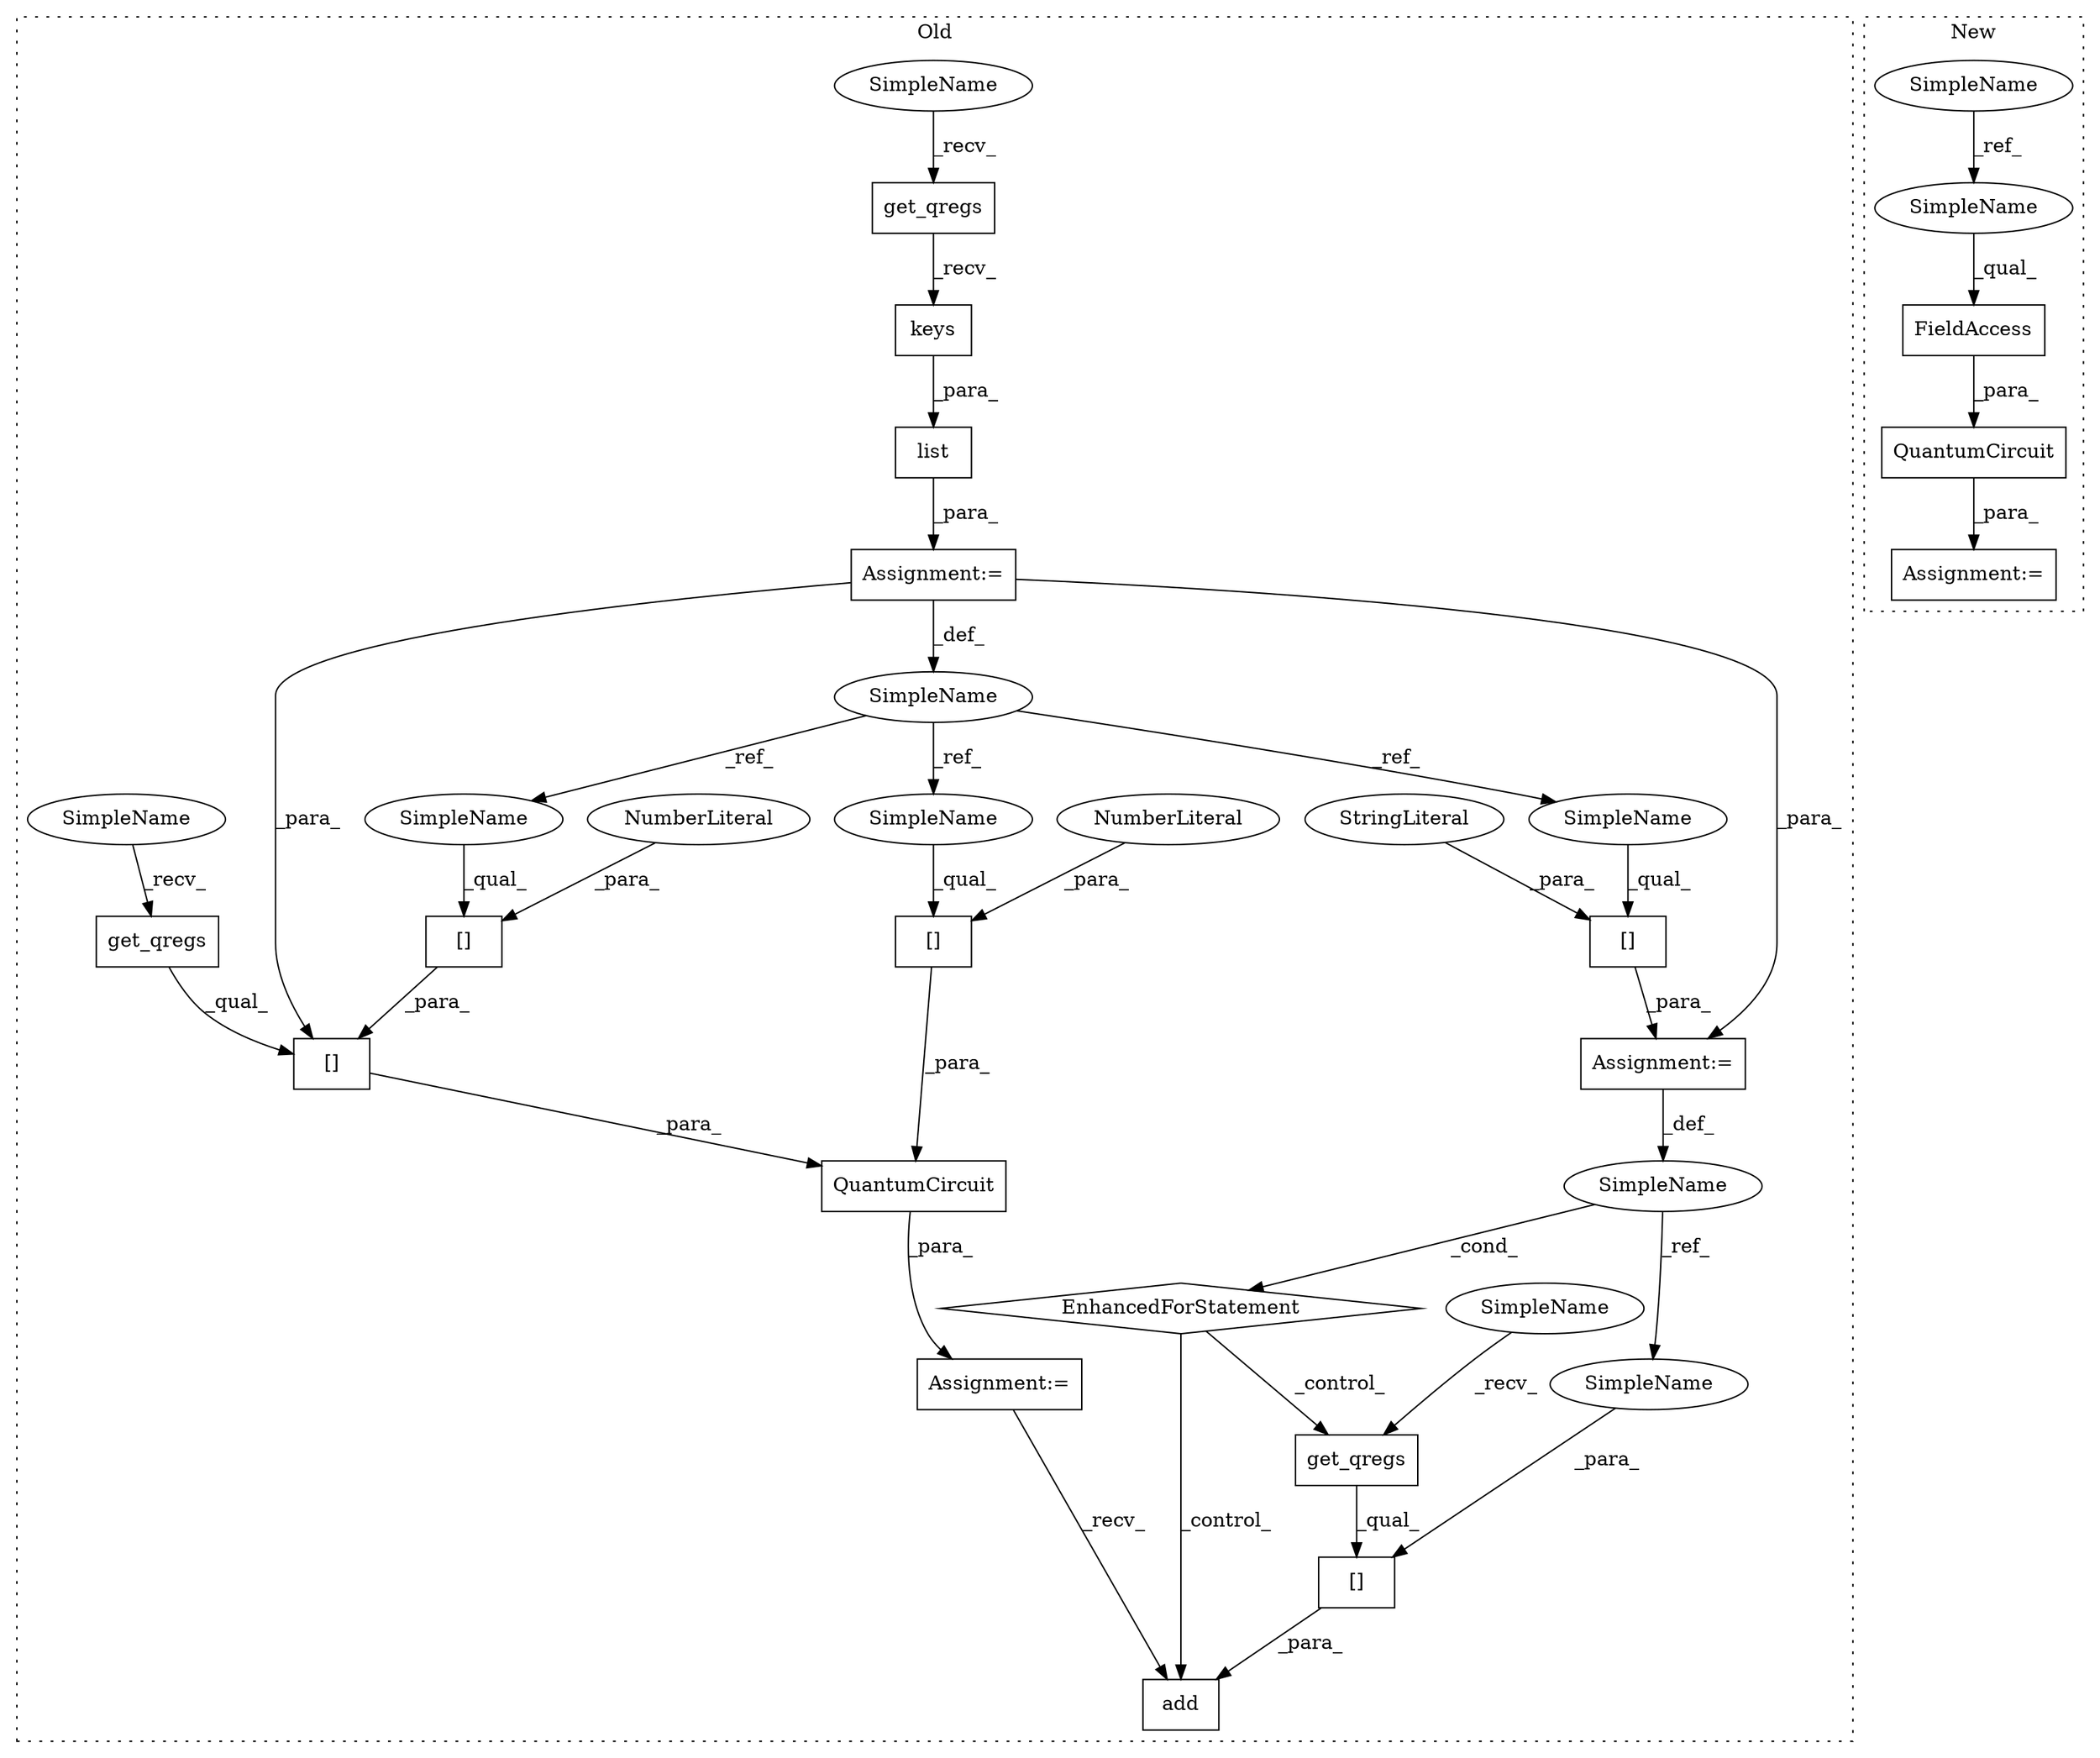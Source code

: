 digraph G {
subgraph cluster0 {
1 [label="list" a="32" s="2003,2029" l="5,1" shape="box"];
3 [label="Assignment:=" a="7" s="2056" l="1" shape="box"];
5 [label="add" a="32" s="2246,2270" l="4,1" shape="box"];
6 [label="[]" a="2" s="2250,2269" l="15,1" shape="box"];
7 [label="EnhancedForStatement" a="70" s="2122,2215" l="53,2" shape="diamond"];
8 [label="[]" a="2" s="2102,2114" l="11,1" shape="box"];
9 [label="NumberLiteral" a="34" s="2113" l="1" shape="ellipse"];
10 [label="[]" a="2" s="2087,2099" l="11,1" shape="box"];
11 [label="NumberLiteral" a="34" s="2098" l="1" shape="ellipse"];
12 [label="[]" a="2" s="2186,2214" l="11,1" shape="box"];
13 [label="keys" a="32" s="2023" l="6" shape="box"];
14 [label="[]" a="2" s="2072,2100" l="15,1" shape="box"];
16 [label="QuantumCircuit" a="32" s="2057,2115" l="15,1" shape="box"];
17 [label="SimpleName" a="42" s="1992" l="10" shape="ellipse"];
18 [label="SimpleName" a="42" s="2179" l="4" shape="ellipse"];
19 [label="get_qregs" a="32" s="2075" l="11" shape="box"];
21 [label="get_qregs" a="32" s="2253" l="11" shape="box"];
22 [label="StringLiteral" a="45" s="2197" l="17" shape="ellipse"];
23 [label="get_qregs" a="32" s="2011" l="11" shape="box"];
24 [label="Assignment:=" a="7" s="2002" l="1" shape="box"];
25 [label="Assignment:=" a="7" s="2122,2215" l="53,2" shape="box"];
26 [label="SimpleName" a="42" s="2265" l="4" shape="ellipse"];
28 [label="SimpleName" a="42" s="2087" l="10" shape="ellipse"];
29 [label="SimpleName" a="42" s="2186" l="10" shape="ellipse"];
30 [label="SimpleName" a="42" s="2102" l="10" shape="ellipse"];
31 [label="SimpleName" a="42" s="2008" l="2" shape="ellipse"];
32 [label="SimpleName" a="42" s="2072" l="2" shape="ellipse"];
33 [label="SimpleName" a="42" s="2250" l="2" shape="ellipse"];
label = "Old";
style="dotted";
}
subgraph cluster1 {
2 [label="QuantumCircuit" a="32" s="1746,1769" l="15,1" shape="box"];
4 [label="Assignment:=" a="7" s="1745" l="1" shape="box"];
15 [label="FieldAccess" a="22" s="1761" l="8" shape="box"];
20 [label="SimpleName" a="42" s="1651" l="2" shape="ellipse"];
27 [label="SimpleName" a="42" s="1761" l="2" shape="ellipse"];
label = "New";
style="dotted";
}
1 -> 24 [label="_para_"];
2 -> 4 [label="_para_"];
3 -> 5 [label="_recv_"];
6 -> 5 [label="_para_"];
7 -> 5 [label="_control_"];
7 -> 21 [label="_control_"];
8 -> 16 [label="_para_"];
9 -> 8 [label="_para_"];
10 -> 14 [label="_para_"];
11 -> 10 [label="_para_"];
12 -> 25 [label="_para_"];
13 -> 1 [label="_para_"];
14 -> 16 [label="_para_"];
15 -> 2 [label="_para_"];
16 -> 3 [label="_para_"];
17 -> 29 [label="_ref_"];
17 -> 30 [label="_ref_"];
17 -> 28 [label="_ref_"];
18 -> 7 [label="_cond_"];
18 -> 26 [label="_ref_"];
19 -> 14 [label="_qual_"];
20 -> 27 [label="_ref_"];
21 -> 6 [label="_qual_"];
22 -> 12 [label="_para_"];
23 -> 13 [label="_recv_"];
24 -> 25 [label="_para_"];
24 -> 14 [label="_para_"];
24 -> 17 [label="_def_"];
25 -> 18 [label="_def_"];
26 -> 6 [label="_para_"];
27 -> 15 [label="_qual_"];
28 -> 10 [label="_qual_"];
29 -> 12 [label="_qual_"];
30 -> 8 [label="_qual_"];
31 -> 23 [label="_recv_"];
32 -> 19 [label="_recv_"];
33 -> 21 [label="_recv_"];
}